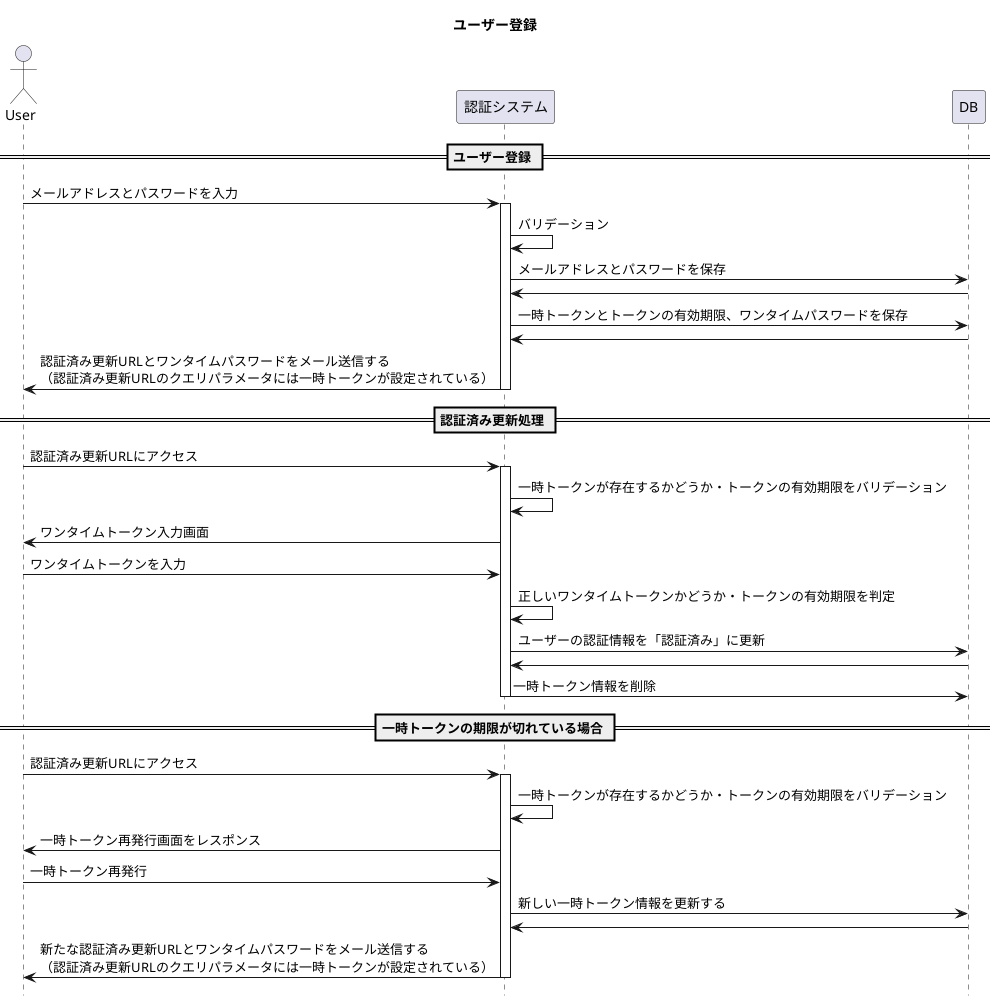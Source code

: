 @startuml userRegister
title ユーザー登録
hide footbox

Actor User
participant "認証システム" as authSystem
participant DB 

== ユーザー登録 ==
User -> authSystem : メールアドレスとパスワードを入力
activate authSystem
authSystem -> authSystem : バリデーション
authSystem -> DB : メールアドレスとパスワードを保存
authSystem <- DB
authSystem -> DB : 一時トークンとトークンの有効期限、ワンタイムパスワードを保存
authSystem <- DB
User <- authSystem : 認証済み更新URLとワンタイムパスワードをメール送信する\n（認証済み更新URLのクエリパラメータには一時トークンが設定されている）
deactivate authSystem

== 認証済み更新処理 ==
User -> authSystem : 認証済み更新URLにアクセス
activate authSystem
authSystem -> authSystem : 一時トークンが存在するかどうか・トークンの有効期限をバリデーション
User <- authSystem : ワンタイムトークン入力画面
User -> authSystem : ワンタイムトークンを入力
authSystem -> authSystem : 正しいワンタイムトークンかどうか・トークンの有効期限を判定
authSystem -> DB : ユーザーの認証情報を「認証済み」に更新
authSystem <- DB
authSystem -> DB : 一時トークン情報を削除
deactivate authSystem

== 一時トークンの期限が切れている場合 ==
User -> authSystem : 認証済み更新URLにアクセス
activate authSystem
authSystem -> authSystem : 一時トークンが存在するかどうか・トークンの有効期限をバリデーション
User <- authSystem : 一時トークン再発行画面をレスポンス
User -> authSystem : 一時トークン再発行
authSystem -> DB : 新しい一時トークン情報を更新する
authSystem <- DB
User <- authSystem : 新たな認証済み更新URLとワンタイムパスワードをメール送信する\n（認証済み更新URLのクエリパラメータには一時トークンが設定されている）
deactivate authSystem

@enduml